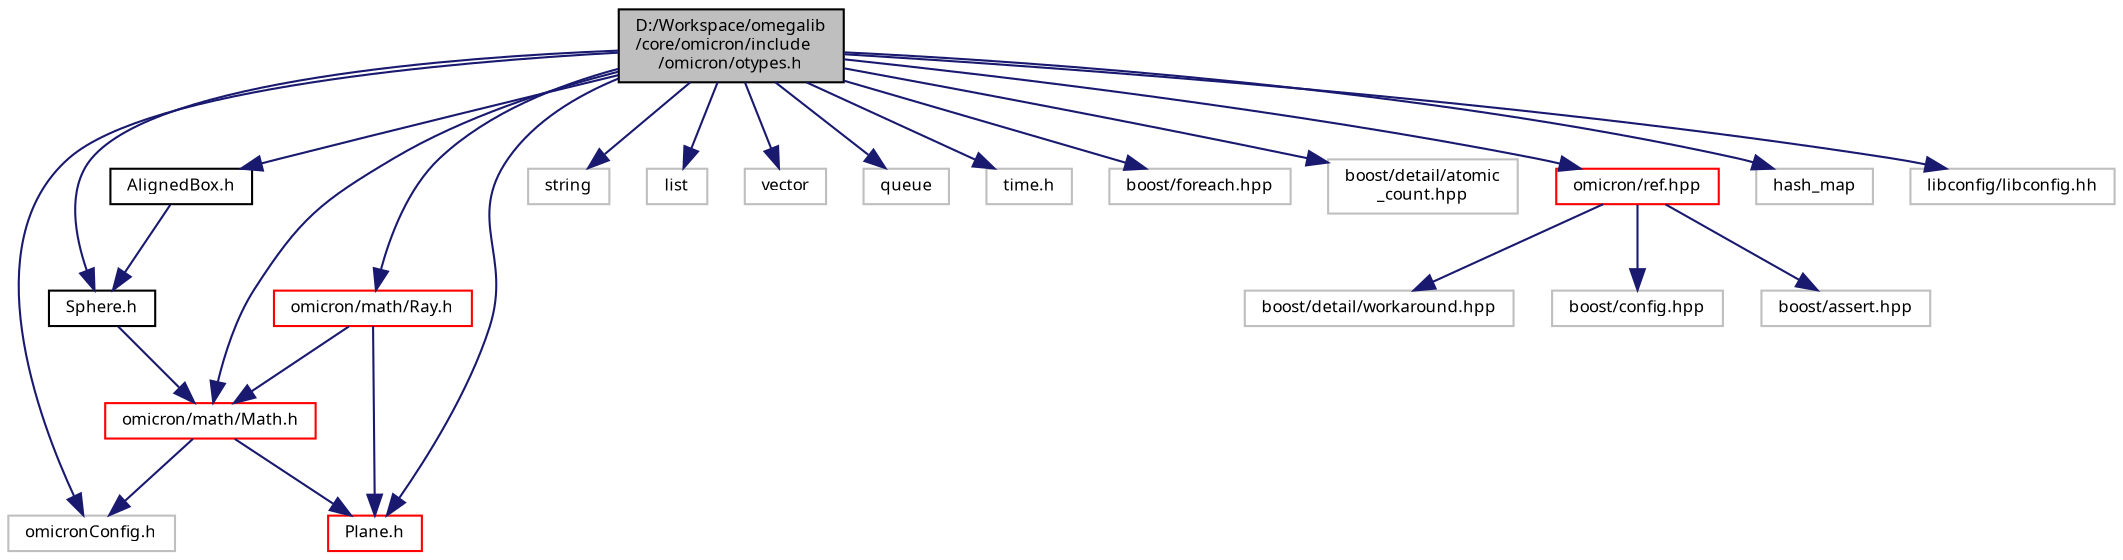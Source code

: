 digraph "D:/Workspace/omegalib/core/omicron/include/omicron/otypes.h"
{
  bgcolor="transparent";
  edge [fontname="FreeSans.ttf",fontsize="8",labelfontname="FreeSans.ttf",labelfontsize="8"];
  node [fontname="FreeSans.ttf",fontsize="8",shape=record];
  Node1 [label="D:/Workspace/omegalib\l/core/omicron/include\l/omicron/otypes.h",height=0.2,width=0.4,color="black", fillcolor="grey75", style="filled" fontcolor="black"];
  Node1 -> Node2 [color="midnightblue",fontsize="8",style="solid",fontname="FreeSans.ttf"];
  Node2 [label="omicronConfig.h",height=0.2,width=0.4,color="grey75"];
  Node1 -> Node3 [color="midnightblue",fontsize="8",style="solid",fontname="FreeSans.ttf"];
  Node3 [label="string",height=0.2,width=0.4,color="grey75"];
  Node1 -> Node4 [color="midnightblue",fontsize="8",style="solid",fontname="FreeSans.ttf"];
  Node4 [label="list",height=0.2,width=0.4,color="grey75"];
  Node1 -> Node5 [color="midnightblue",fontsize="8",style="solid",fontname="FreeSans.ttf"];
  Node5 [label="vector",height=0.2,width=0.4,color="grey75"];
  Node1 -> Node6 [color="midnightblue",fontsize="8",style="solid",fontname="FreeSans.ttf"];
  Node6 [label="queue",height=0.2,width=0.4,color="grey75"];
  Node1 -> Node7 [color="midnightblue",fontsize="8",style="solid",fontname="FreeSans.ttf"];
  Node7 [label="time.h",height=0.2,width=0.4,color="grey75"];
  Node1 -> Node8 [color="midnightblue",fontsize="8",style="solid",fontname="FreeSans.ttf"];
  Node8 [label="boost/foreach.hpp",height=0.2,width=0.4,color="grey75"];
  Node1 -> Node9 [color="midnightblue",fontsize="8",style="solid",fontname="FreeSans.ttf"];
  Node9 [label="boost/detail/atomic\l_count.hpp",height=0.2,width=0.4,color="grey75"];
  Node1 -> Node10 [color="midnightblue",fontsize="8",style="solid",fontname="FreeSans.ttf"];
  Node10 [label="omicron/ref.hpp",height=0.2,width=0.4,color="red",URL="$ref_8hpp.html"];
  Node10 -> Node11 [color="midnightblue",fontsize="8",style="solid",fontname="FreeSans.ttf"];
  Node11 [label="boost/config.hpp",height=0.2,width=0.4,color="grey75"];
  Node10 -> Node12 [color="midnightblue",fontsize="8",style="solid",fontname="FreeSans.ttf"];
  Node12 [label="boost/assert.hpp",height=0.2,width=0.4,color="grey75"];
  Node10 -> Node13 [color="midnightblue",fontsize="8",style="solid",fontname="FreeSans.ttf"];
  Node13 [label="boost/detail/workaround.hpp",height=0.2,width=0.4,color="grey75"];
  Node1 -> Node14 [color="midnightblue",fontsize="8",style="solid",fontname="FreeSans.ttf"];
  Node14 [label="hash_map",height=0.2,width=0.4,color="grey75"];
  Node1 -> Node15 [color="midnightblue",fontsize="8",style="solid",fontname="FreeSans.ttf"];
  Node15 [label="libconfig/libconfig.hh",height=0.2,width=0.4,color="grey75"];
  Node1 -> Node16 [color="midnightblue",fontsize="8",style="solid",fontname="FreeSans.ttf"];
  Node16 [label="omicron/math/Math.h",height=0.2,width=0.4,color="red",URL="$_math_8h.html"];
  Node16 -> Node2 [color="midnightblue",fontsize="8",style="solid",fontname="FreeSans.ttf"];
  Node16 -> Node17 [color="midnightblue",fontsize="8",style="solid",fontname="FreeSans.ttf"];
  Node17 [label="Plane.h",height=0.2,width=0.4,color="red",URL="$_plane_8h.html"];
  Node1 -> Node18 [color="midnightblue",fontsize="8",style="solid",fontname="FreeSans.ttf"];
  Node18 [label="omicron/math/Ray.h",height=0.2,width=0.4,color="red",URL="$_ray_8h.html"];
  Node18 -> Node16 [color="midnightblue",fontsize="8",style="solid",fontname="FreeSans.ttf"];
  Node18 -> Node17 [color="midnightblue",fontsize="8",style="solid",fontname="FreeSans.ttf"];
  Node1 -> Node19 [color="midnightblue",fontsize="8",style="solid",fontname="FreeSans.ttf"];
  Node19 [label="AlignedBox.h",height=0.2,width=0.4,color="black",URL="$_aligned_box_8h.html"];
  Node19 -> Node20 [color="midnightblue",fontsize="8",style="solid",fontname="FreeSans.ttf"];
  Node20 [label="Sphere.h",height=0.2,width=0.4,color="black",URL="$_sphere_8h.html"];
  Node20 -> Node16 [color="midnightblue",fontsize="8",style="solid",fontname="FreeSans.ttf"];
  Node1 -> Node20 [color="midnightblue",fontsize="8",style="solid",fontname="FreeSans.ttf"];
  Node1 -> Node17 [color="midnightblue",fontsize="8",style="solid",fontname="FreeSans.ttf"];
}
